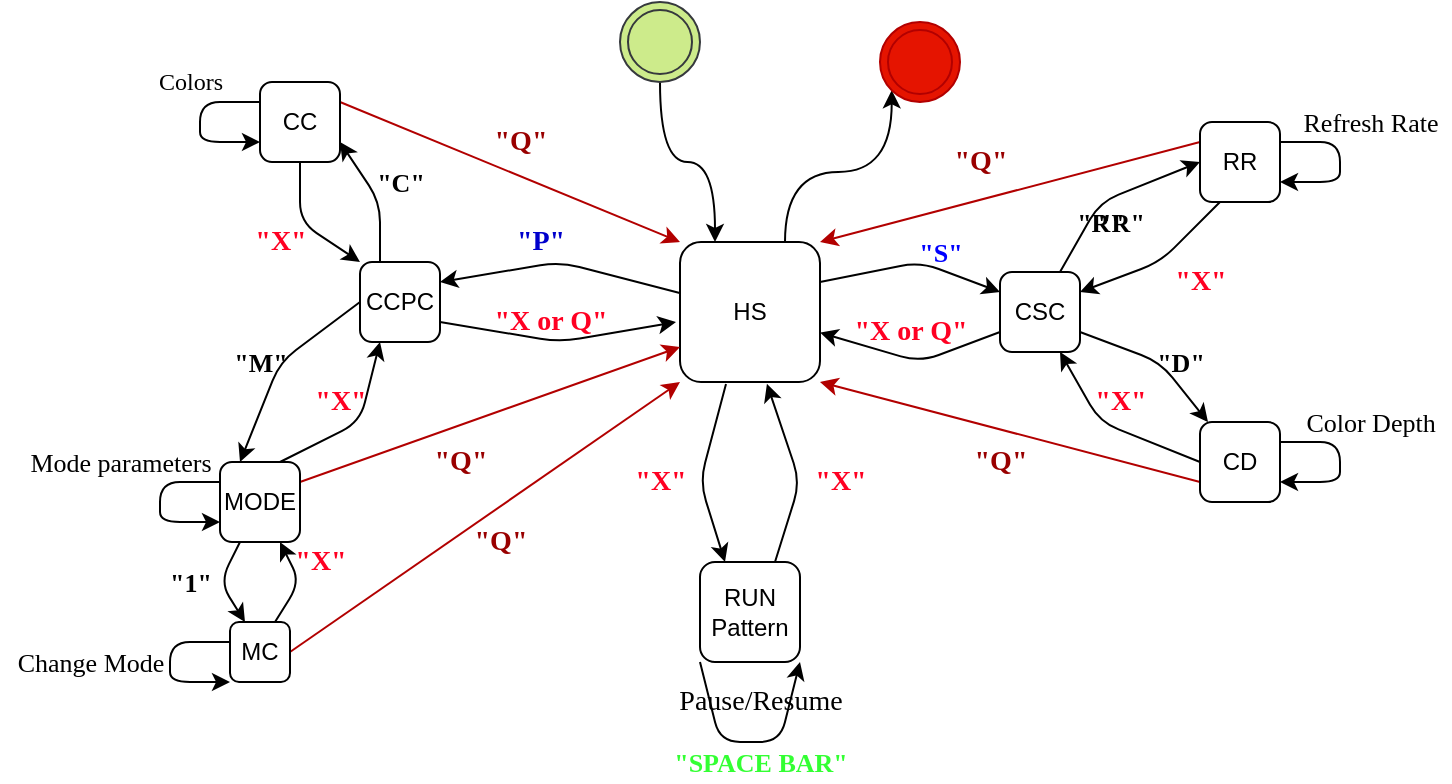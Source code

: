 <mxfile version="14.0.0" type="github" pages="3">
  <diagram id="KMENqYFub2aKkqoj55aV" name="Page-1">
    <mxGraphModel dx="1248" dy="717" grid="1" gridSize="10" guides="1" tooltips="1" connect="1" arrows="1" fold="1" page="1" pageScale="1" pageWidth="827" pageHeight="1169" math="0" shadow="0">
      <root>
        <mxCell id="0" />
        <mxCell id="1" parent="0" />
        <mxCell id="udsd9_pY-eEv8tuGQc4j-26" style="edgeStyle=none;rounded=1;orthogonalLoop=1;jettySize=auto;html=1;entryX=0;entryY=0.25;entryDx=0;entryDy=0;" edge="1" parent="1" target="udsd9_pY-eEv8tuGQc4j-3">
          <mxGeometry relative="1" as="geometry">
            <mxPoint x="460" y="320" as="sourcePoint" />
            <Array as="points">
              <mxPoint x="510" y="310" />
            </Array>
          </mxGeometry>
        </mxCell>
        <mxCell id="udsd9_pY-eEv8tuGQc4j-32" style="edgeStyle=none;rounded=1;orthogonalLoop=1;jettySize=auto;html=1;exitX=0;exitY=0.25;exitDx=0;exitDy=0;entryX=1;entryY=0;entryDx=0;entryDy=0;fillColor=#e51400;strokeColor=#B20000;" edge="1" parent="1" source="udsd9_pY-eEv8tuGQc4j-9" target="udsd9_pY-eEv8tuGQc4j-2">
          <mxGeometry relative="1" as="geometry" />
        </mxCell>
        <mxCell id="udsd9_pY-eEv8tuGQc4j-33" style="edgeStyle=none;rounded=1;orthogonalLoop=1;jettySize=auto;html=1;exitX=0;exitY=0.75;exitDx=0;exitDy=0;entryX=1;entryY=1;entryDx=0;entryDy=0;fillColor=#e51400;strokeColor=#B20000;" edge="1" parent="1" source="udsd9_pY-eEv8tuGQc4j-10" target="udsd9_pY-eEv8tuGQc4j-2">
          <mxGeometry relative="1" as="geometry" />
        </mxCell>
        <mxCell id="udsd9_pY-eEv8tuGQc4j-34" style="edgeStyle=none;rounded=1;orthogonalLoop=1;jettySize=auto;html=1;entryX=0.25;entryY=0;entryDx=0;entryDy=0;fillColor=#e51400;" edge="1" parent="1" target="udsd9_pY-eEv8tuGQc4j-5">
          <mxGeometry relative="1" as="geometry">
            <mxPoint x="413" y="371" as="sourcePoint" />
            <Array as="points">
              <mxPoint x="400" y="420" />
            </Array>
          </mxGeometry>
        </mxCell>
        <mxCell id="udsd9_pY-eEv8tuGQc4j-35" style="edgeStyle=none;rounded=1;orthogonalLoop=1;jettySize=auto;html=1;exitX=0.75;exitY=0;exitDx=0;exitDy=0;entryX=0.621;entryY=1.013;entryDx=0;entryDy=0;entryPerimeter=0;fillColor=#e51400;" edge="1" parent="1" source="udsd9_pY-eEv8tuGQc4j-5" target="udsd9_pY-eEv8tuGQc4j-2">
          <mxGeometry relative="1" as="geometry">
            <Array as="points">
              <mxPoint x="450" y="420" />
            </Array>
          </mxGeometry>
        </mxCell>
        <mxCell id="udsd9_pY-eEv8tuGQc4j-2" value="HS" style="whiteSpace=wrap;html=1;aspect=fixed;rounded=1;" vertex="1" parent="1">
          <mxGeometry x="390" y="300" width="70" height="70" as="geometry" />
        </mxCell>
        <mxCell id="udsd9_pY-eEv8tuGQc4j-27" style="edgeStyle=none;rounded=1;orthogonalLoop=1;jettySize=auto;html=1;exitX=0;exitY=0.75;exitDx=0;exitDy=0;" edge="1" parent="1" source="udsd9_pY-eEv8tuGQc4j-3" target="udsd9_pY-eEv8tuGQc4j-2">
          <mxGeometry relative="1" as="geometry">
            <Array as="points">
              <mxPoint x="510" y="360" />
            </Array>
          </mxGeometry>
        </mxCell>
        <mxCell id="udsd9_pY-eEv8tuGQc4j-28" style="edgeStyle=none;rounded=1;orthogonalLoop=1;jettySize=auto;html=1;exitX=0.75;exitY=0;exitDx=0;exitDy=0;entryX=0;entryY=0.5;entryDx=0;entryDy=0;" edge="1" parent="1" source="udsd9_pY-eEv8tuGQc4j-3" target="udsd9_pY-eEv8tuGQc4j-9">
          <mxGeometry relative="1" as="geometry">
            <Array as="points">
              <mxPoint x="600" y="280" />
            </Array>
          </mxGeometry>
        </mxCell>
        <mxCell id="udsd9_pY-eEv8tuGQc4j-29" style="edgeStyle=none;rounded=1;orthogonalLoop=1;jettySize=auto;html=1;exitX=0.25;exitY=1;exitDx=0;exitDy=0;entryX=1;entryY=0.25;entryDx=0;entryDy=0;" edge="1" parent="1" source="udsd9_pY-eEv8tuGQc4j-9" target="udsd9_pY-eEv8tuGQc4j-3">
          <mxGeometry relative="1" as="geometry">
            <Array as="points">
              <mxPoint x="630" y="310" />
            </Array>
          </mxGeometry>
        </mxCell>
        <mxCell id="udsd9_pY-eEv8tuGQc4j-30" style="edgeStyle=none;rounded=1;orthogonalLoop=1;jettySize=auto;html=1;exitX=1;exitY=0.75;exitDx=0;exitDy=0;" edge="1" parent="1" source="udsd9_pY-eEv8tuGQc4j-3" target="udsd9_pY-eEv8tuGQc4j-10">
          <mxGeometry relative="1" as="geometry">
            <Array as="points">
              <mxPoint x="630" y="360" />
            </Array>
          </mxGeometry>
        </mxCell>
        <mxCell id="udsd9_pY-eEv8tuGQc4j-31" style="edgeStyle=none;rounded=1;orthogonalLoop=1;jettySize=auto;html=1;exitX=0;exitY=0.5;exitDx=0;exitDy=0;entryX=0.75;entryY=1;entryDx=0;entryDy=0;" edge="1" parent="1" source="udsd9_pY-eEv8tuGQc4j-10" target="udsd9_pY-eEv8tuGQc4j-3">
          <mxGeometry relative="1" as="geometry">
            <Array as="points">
              <mxPoint x="600" y="390" />
            </Array>
          </mxGeometry>
        </mxCell>
        <mxCell id="udsd9_pY-eEv8tuGQc4j-3" value="CSC" style="whiteSpace=wrap;html=1;aspect=fixed;rounded=1;" vertex="1" parent="1">
          <mxGeometry x="550" y="315" width="40" height="40" as="geometry" />
        </mxCell>
        <mxCell id="udsd9_pY-eEv8tuGQc4j-16" style="edgeStyle=none;rounded=1;orthogonalLoop=1;jettySize=auto;html=1;exitX=0.25;exitY=0;exitDx=0;exitDy=0;entryX=1;entryY=0.75;entryDx=0;entryDy=0;" edge="1" parent="1" source="udsd9_pY-eEv8tuGQc4j-4" target="udsd9_pY-eEv8tuGQc4j-6">
          <mxGeometry relative="1" as="geometry">
            <Array as="points">
              <mxPoint x="240" y="280" />
            </Array>
          </mxGeometry>
        </mxCell>
        <mxCell id="udsd9_pY-eEv8tuGQc4j-20" style="edgeStyle=none;rounded=1;orthogonalLoop=1;jettySize=auto;html=1;exitX=0;exitY=0.5;exitDx=0;exitDy=0;entryX=0.25;entryY=0;entryDx=0;entryDy=0;" edge="1" parent="1" source="udsd9_pY-eEv8tuGQc4j-4" target="udsd9_pY-eEv8tuGQc4j-7">
          <mxGeometry relative="1" as="geometry">
            <Array as="points">
              <mxPoint x="190" y="360" />
            </Array>
          </mxGeometry>
        </mxCell>
        <mxCell id="udsd9_pY-eEv8tuGQc4j-4" value="CCPC" style="whiteSpace=wrap;html=1;aspect=fixed;rounded=1;" vertex="1" parent="1">
          <mxGeometry x="230" y="310" width="40" height="40" as="geometry" />
        </mxCell>
        <mxCell id="udsd9_pY-eEv8tuGQc4j-37" style="edgeStyle=none;rounded=1;orthogonalLoop=1;jettySize=auto;html=1;exitX=0;exitY=1;exitDx=0;exitDy=0;entryX=1;entryY=1;entryDx=0;entryDy=0;" edge="1" parent="1" source="udsd9_pY-eEv8tuGQc4j-5" target="udsd9_pY-eEv8tuGQc4j-5">
          <mxGeometry relative="1" as="geometry">
            <mxPoint x="440" y="510" as="targetPoint" />
            <Array as="points">
              <mxPoint x="410" y="550" />
              <mxPoint x="440" y="550" />
            </Array>
          </mxGeometry>
        </mxCell>
        <mxCell id="udsd9_pY-eEv8tuGQc4j-5" value="RUN&lt;br&gt;Pattern" style="whiteSpace=wrap;html=1;aspect=fixed;rounded=1;" vertex="1" parent="1">
          <mxGeometry x="400" y="460" width="50" height="50" as="geometry" />
        </mxCell>
        <mxCell id="udsd9_pY-eEv8tuGQc4j-17" style="edgeStyle=none;rounded=1;orthogonalLoop=1;jettySize=auto;html=1;exitX=0.5;exitY=1;exitDx=0;exitDy=0;entryX=0;entryY=0;entryDx=0;entryDy=0;" edge="1" parent="1" source="udsd9_pY-eEv8tuGQc4j-6" target="udsd9_pY-eEv8tuGQc4j-4">
          <mxGeometry relative="1" as="geometry">
            <Array as="points">
              <mxPoint x="200" y="290" />
            </Array>
          </mxGeometry>
        </mxCell>
        <mxCell id="udsd9_pY-eEv8tuGQc4j-18" style="edgeStyle=none;rounded=1;orthogonalLoop=1;jettySize=auto;html=1;exitX=1;exitY=0.25;exitDx=0;exitDy=0;entryX=0;entryY=0;entryDx=0;entryDy=0;fillColor=#e51400;strokeColor=#B20000;" edge="1" parent="1" source="udsd9_pY-eEv8tuGQc4j-6" target="udsd9_pY-eEv8tuGQc4j-2">
          <mxGeometry relative="1" as="geometry" />
        </mxCell>
        <mxCell id="udsd9_pY-eEv8tuGQc4j-6" value="CC" style="whiteSpace=wrap;html=1;aspect=fixed;rounded=1;" vertex="1" parent="1">
          <mxGeometry x="180" y="220" width="40" height="40" as="geometry" />
        </mxCell>
        <mxCell id="udsd9_pY-eEv8tuGQc4j-21" style="edgeStyle=none;rounded=1;orthogonalLoop=1;jettySize=auto;html=1;exitX=0.75;exitY=0;exitDx=0;exitDy=0;entryX=0.25;entryY=1;entryDx=0;entryDy=0;" edge="1" parent="1" source="udsd9_pY-eEv8tuGQc4j-7" target="udsd9_pY-eEv8tuGQc4j-4">
          <mxGeometry relative="1" as="geometry">
            <Array as="points">
              <mxPoint x="230" y="390" />
            </Array>
          </mxGeometry>
        </mxCell>
        <mxCell id="udsd9_pY-eEv8tuGQc4j-22" style="edgeStyle=none;rounded=1;orthogonalLoop=1;jettySize=auto;html=1;exitX=0.25;exitY=1;exitDx=0;exitDy=0;entryX=0.25;entryY=0;entryDx=0;entryDy=0;" edge="1" parent="1" source="udsd9_pY-eEv8tuGQc4j-7" target="udsd9_pY-eEv8tuGQc4j-8">
          <mxGeometry relative="1" as="geometry">
            <Array as="points">
              <mxPoint x="160" y="470" />
            </Array>
          </mxGeometry>
        </mxCell>
        <mxCell id="udsd9_pY-eEv8tuGQc4j-23" style="edgeStyle=none;rounded=1;orthogonalLoop=1;jettySize=auto;html=1;exitX=0.75;exitY=0;exitDx=0;exitDy=0;entryX=0.75;entryY=1;entryDx=0;entryDy=0;" edge="1" parent="1" source="udsd9_pY-eEv8tuGQc4j-8" target="udsd9_pY-eEv8tuGQc4j-7">
          <mxGeometry relative="1" as="geometry">
            <Array as="points">
              <mxPoint x="200" y="470" />
            </Array>
          </mxGeometry>
        </mxCell>
        <mxCell id="udsd9_pY-eEv8tuGQc4j-24" style="edgeStyle=none;rounded=1;orthogonalLoop=1;jettySize=auto;html=1;exitX=1;exitY=0.25;exitDx=0;exitDy=0;entryX=0;entryY=0.75;entryDx=0;entryDy=0;fillColor=#e51400;strokeColor=#B20000;" edge="1" parent="1" source="udsd9_pY-eEv8tuGQc4j-7" target="udsd9_pY-eEv8tuGQc4j-2">
          <mxGeometry relative="1" as="geometry" />
        </mxCell>
        <mxCell id="udsd9_pY-eEv8tuGQc4j-38" style="edgeStyle=none;rounded=1;orthogonalLoop=1;jettySize=auto;html=1;exitX=0;exitY=0.25;exitDx=0;exitDy=0;entryX=0;entryY=0.75;entryDx=0;entryDy=0;" edge="1" parent="1" source="udsd9_pY-eEv8tuGQc4j-7" target="udsd9_pY-eEv8tuGQc4j-7">
          <mxGeometry relative="1" as="geometry">
            <mxPoint x="130" y="460" as="targetPoint" />
            <Array as="points">
              <mxPoint x="130" y="420" />
              <mxPoint x="130" y="440" />
            </Array>
          </mxGeometry>
        </mxCell>
        <mxCell id="udsd9_pY-eEv8tuGQc4j-7" value="MODE" style="whiteSpace=wrap;html=1;aspect=fixed;rounded=1;" vertex="1" parent="1">
          <mxGeometry x="160" y="410" width="40" height="40" as="geometry" />
        </mxCell>
        <mxCell id="udsd9_pY-eEv8tuGQc4j-25" style="edgeStyle=none;rounded=1;orthogonalLoop=1;jettySize=auto;html=1;exitX=1;exitY=0.5;exitDx=0;exitDy=0;entryX=0;entryY=1;entryDx=0;entryDy=0;fillColor=#e51400;strokeColor=#B20000;" edge="1" parent="1" source="udsd9_pY-eEv8tuGQc4j-8" target="udsd9_pY-eEv8tuGQc4j-2">
          <mxGeometry relative="1" as="geometry" />
        </mxCell>
        <mxCell id="udsd9_pY-eEv8tuGQc4j-8" value="MC" style="whiteSpace=wrap;html=1;aspect=fixed;rounded=1;" vertex="1" parent="1">
          <mxGeometry x="165" y="490" width="30" height="30" as="geometry" />
        </mxCell>
        <mxCell id="udsd9_pY-eEv8tuGQc4j-43" style="edgeStyle=none;rounded=1;orthogonalLoop=1;jettySize=auto;html=1;exitX=1;exitY=0.25;exitDx=0;exitDy=0;entryX=1;entryY=0.75;entryDx=0;entryDy=0;" edge="1" parent="1" source="udsd9_pY-eEv8tuGQc4j-9" target="udsd9_pY-eEv8tuGQc4j-9">
          <mxGeometry relative="1" as="geometry">
            <mxPoint x="750" y="270" as="targetPoint" />
            <Array as="points">
              <mxPoint x="720" y="250" />
              <mxPoint x="720" y="270" />
            </Array>
          </mxGeometry>
        </mxCell>
        <mxCell id="udsd9_pY-eEv8tuGQc4j-9" value="RR" style="whiteSpace=wrap;html=1;aspect=fixed;rounded=1;" vertex="1" parent="1">
          <mxGeometry x="650" y="240" width="40" height="40" as="geometry" />
        </mxCell>
        <mxCell id="udsd9_pY-eEv8tuGQc4j-10" value="CD" style="whiteSpace=wrap;html=1;aspect=fixed;rounded=1;" vertex="1" parent="1">
          <mxGeometry x="650" y="390" width="40" height="40" as="geometry" />
        </mxCell>
        <mxCell id="udsd9_pY-eEv8tuGQc4j-13" value="" style="endArrow=classic;html=1;exitX=-0.002;exitY=0.364;exitDx=0;exitDy=0;entryX=1;entryY=0.25;entryDx=0;entryDy=0;exitPerimeter=0;" edge="1" parent="1" source="udsd9_pY-eEv8tuGQc4j-2" target="udsd9_pY-eEv8tuGQc4j-4">
          <mxGeometry width="50" height="50" relative="1" as="geometry">
            <mxPoint x="440" y="340" as="sourcePoint" />
            <mxPoint x="390" y="390" as="targetPoint" />
            <Array as="points">
              <mxPoint x="330" y="310" />
            </Array>
          </mxGeometry>
        </mxCell>
        <mxCell id="udsd9_pY-eEv8tuGQc4j-14" style="rounded=1;orthogonalLoop=1;jettySize=auto;html=1;elbow=vertical;exitX=1;exitY=0.75;exitDx=0;exitDy=0;" edge="1" parent="1" source="udsd9_pY-eEv8tuGQc4j-4">
          <mxGeometry relative="1" as="geometry">
            <mxPoint x="280" y="335" as="sourcePoint" />
            <mxPoint x="388" y="340" as="targetPoint" />
            <Array as="points">
              <mxPoint x="330" y="350" />
            </Array>
          </mxGeometry>
        </mxCell>
        <mxCell id="udsd9_pY-eEv8tuGQc4j-39" style="edgeStyle=none;rounded=1;orthogonalLoop=1;jettySize=auto;html=1;exitX=0;exitY=0.25;exitDx=0;exitDy=0;entryX=0;entryY=0.75;entryDx=0;entryDy=0;" edge="1" parent="1">
          <mxGeometry relative="1" as="geometry">
            <mxPoint x="180" y="250" as="targetPoint" />
            <mxPoint x="180" y="230" as="sourcePoint" />
            <Array as="points">
              <mxPoint x="150" y="230" />
              <mxPoint x="150" y="250" />
            </Array>
          </mxGeometry>
        </mxCell>
        <mxCell id="udsd9_pY-eEv8tuGQc4j-40" style="edgeStyle=none;rounded=1;orthogonalLoop=1;jettySize=auto;html=1;exitX=0;exitY=0.25;exitDx=0;exitDy=0;entryX=0;entryY=0.75;entryDx=0;entryDy=0;" edge="1" parent="1">
          <mxGeometry relative="1" as="geometry">
            <mxPoint x="165" y="520" as="targetPoint" />
            <mxPoint x="165" y="500" as="sourcePoint" />
            <Array as="points">
              <mxPoint x="135" y="500" />
              <mxPoint x="135" y="520" />
            </Array>
          </mxGeometry>
        </mxCell>
        <mxCell id="udsd9_pY-eEv8tuGQc4j-44" style="edgeStyle=none;rounded=1;orthogonalLoop=1;jettySize=auto;html=1;exitX=1;exitY=0.25;exitDx=0;exitDy=0;entryX=1;entryY=0.75;entryDx=0;entryDy=0;" edge="1" parent="1">
          <mxGeometry relative="1" as="geometry">
            <mxPoint x="690" y="420" as="targetPoint" />
            <mxPoint x="690" y="400" as="sourcePoint" />
            <Array as="points">
              <mxPoint x="720" y="400" />
              <mxPoint x="720" y="420" />
            </Array>
          </mxGeometry>
        </mxCell>
        <mxCell id="udsd9_pY-eEv8tuGQc4j-45" value="&lt;font color=&quot;#ff0022&quot; face=&quot;Times New Roman&quot; size=&quot;1&quot;&gt;&lt;b style=&quot;font-size: 14px&quot;&gt;&quot;X&quot;&lt;/b&gt;&lt;/font&gt;" style="text;html=1;align=center;verticalAlign=middle;resizable=0;points=[];autosize=1;" vertex="1" parent="1">
          <mxGeometry x="360" y="410" width="40" height="20" as="geometry" />
        </mxCell>
        <mxCell id="udsd9_pY-eEv8tuGQc4j-46" value="&lt;font color=&quot;#ff0022&quot; face=&quot;Times New Roman&quot; size=&quot;1&quot;&gt;&lt;b style=&quot;font-size: 14px&quot;&gt;&quot;X&quot;&lt;/b&gt;&lt;/font&gt;" style="text;html=1;align=center;verticalAlign=middle;resizable=0;points=[];autosize=1;" vertex="1" parent="1">
          <mxGeometry x="450" y="410" width="40" height="20" as="geometry" />
        </mxCell>
        <mxCell id="udsd9_pY-eEv8tuGQc4j-47" value="&lt;font face=&quot;Times New Roman&quot; style=&quot;font-size: 13px&quot; color=&quot;#33ff33&quot;&gt;&lt;b&gt;&quot;SPACE BAR&quot;&lt;/b&gt;&lt;/font&gt;" style="text;html=1;align=center;verticalAlign=middle;resizable=0;points=[];autosize=1;" vertex="1" parent="1">
          <mxGeometry x="380" y="550" width="100" height="20" as="geometry" />
        </mxCell>
        <mxCell id="udsd9_pY-eEv8tuGQc4j-48" value="&lt;font color=&quot;#ff0022&quot; face=&quot;Times New Roman&quot; size=&quot;1&quot;&gt;&lt;b style=&quot;font-size: 14px&quot;&gt;&quot;X&quot;&lt;/b&gt;&lt;/font&gt;" style="text;html=1;align=center;verticalAlign=middle;resizable=0;points=[];autosize=1;" vertex="1" parent="1">
          <mxGeometry x="170" y="290" width="40" height="20" as="geometry" />
        </mxCell>
        <mxCell id="udsd9_pY-eEv8tuGQc4j-49" value="&lt;font color=&quot;#ff0022&quot; face=&quot;Times New Roman&quot; size=&quot;1&quot;&gt;&lt;b style=&quot;font-size: 14px&quot;&gt;&quot;X&quot;&lt;/b&gt;&lt;/font&gt;" style="text;html=1;align=center;verticalAlign=middle;resizable=0;points=[];autosize=1;" vertex="1" parent="1">
          <mxGeometry x="200" y="370" width="40" height="20" as="geometry" />
        </mxCell>
        <mxCell id="udsd9_pY-eEv8tuGQc4j-50" value="&lt;font color=&quot;#ff0022&quot; face=&quot;Times New Roman&quot; size=&quot;1&quot;&gt;&lt;b style=&quot;font-size: 14px&quot;&gt;&quot;X&quot;&lt;/b&gt;&lt;/font&gt;" style="text;html=1;align=center;verticalAlign=middle;resizable=0;points=[];autosize=1;" vertex="1" parent="1">
          <mxGeometry x="190" y="450" width="40" height="20" as="geometry" />
        </mxCell>
        <mxCell id="udsd9_pY-eEv8tuGQc4j-51" value="&lt;font color=&quot;#ff0022&quot; face=&quot;Times New Roman&quot; size=&quot;1&quot;&gt;&lt;b style=&quot;font-size: 14px&quot;&gt;&quot;X&quot;&lt;/b&gt;&lt;/font&gt;" style="text;html=1;align=center;verticalAlign=middle;resizable=0;points=[];autosize=1;" vertex="1" parent="1">
          <mxGeometry x="590" y="370" width="40" height="20" as="geometry" />
        </mxCell>
        <mxCell id="udsd9_pY-eEv8tuGQc4j-52" value="&lt;font color=&quot;#ff0022&quot; face=&quot;Times New Roman&quot; size=&quot;1&quot;&gt;&lt;b style=&quot;font-size: 14px&quot;&gt;&quot;X&quot;&lt;/b&gt;&lt;/font&gt;" style="text;html=1;align=center;verticalAlign=middle;resizable=0;points=[];autosize=1;" vertex="1" parent="1">
          <mxGeometry x="630" y="310" width="40" height="20" as="geometry" />
        </mxCell>
        <mxCell id="udsd9_pY-eEv8tuGQc4j-53" value="&lt;font face=&quot;Times New Roman&quot; size=&quot;1&quot; color=&quot;#0000cc&quot;&gt;&lt;b style=&quot;font-size: 14px&quot;&gt;&quot;P&quot;&lt;/b&gt;&lt;/font&gt;" style="text;html=1;align=center;verticalAlign=middle;resizable=0;points=[];autosize=1;" vertex="1" parent="1">
          <mxGeometry x="300" y="290" width="40" height="20" as="geometry" />
        </mxCell>
        <mxCell id="udsd9_pY-eEv8tuGQc4j-54" value="&lt;font color=&quot;#ff0022&quot; face=&quot;Times New Roman&quot; size=&quot;1&quot;&gt;&lt;b style=&quot;font-size: 14px&quot;&gt;&quot;X or Q&quot;&lt;/b&gt;&lt;/font&gt;" style="text;html=1;align=center;verticalAlign=middle;resizable=0;points=[];autosize=1;" vertex="1" parent="1">
          <mxGeometry x="290" y="330" width="70" height="20" as="geometry" />
        </mxCell>
        <mxCell id="udsd9_pY-eEv8tuGQc4j-55" value="&lt;font style=&quot;font-size: 14px&quot; face=&quot;Times New Roman&quot; color=&quot;#990000&quot;&gt;&lt;b&gt;&quot;Q&quot;&lt;/b&gt;&lt;/font&gt;" style="text;html=1;align=center;verticalAlign=middle;resizable=0;points=[];autosize=1;" vertex="1" parent="1">
          <mxGeometry x="290" y="240" width="40" height="20" as="geometry" />
        </mxCell>
        <mxCell id="udsd9_pY-eEv8tuGQc4j-56" value="&lt;font style=&quot;font-size: 14px&quot; face=&quot;Times New Roman&quot; color=&quot;#990000&quot;&gt;&lt;b&gt;&quot;Q&quot;&lt;/b&gt;&lt;/font&gt;" style="text;html=1;align=center;verticalAlign=middle;resizable=0;points=[];autosize=1;" vertex="1" parent="1">
          <mxGeometry x="280" y="440" width="40" height="20" as="geometry" />
        </mxCell>
        <mxCell id="udsd9_pY-eEv8tuGQc4j-57" value="&lt;font style=&quot;font-size: 14px&quot; face=&quot;Times New Roman&quot; color=&quot;#990000&quot;&gt;&lt;b&gt;&quot;Q&quot;&lt;/b&gt;&lt;/font&gt;" style="text;html=1;align=center;verticalAlign=middle;resizable=0;points=[];autosize=1;" vertex="1" parent="1">
          <mxGeometry x="260" y="400" width="40" height="20" as="geometry" />
        </mxCell>
        <mxCell id="udsd9_pY-eEv8tuGQc4j-58" value="&lt;font style=&quot;font-size: 14px&quot; face=&quot;Times New Roman&quot; color=&quot;#990000&quot;&gt;&lt;b&gt;&quot;Q&quot;&lt;/b&gt;&lt;/font&gt;" style="text;html=1;align=center;verticalAlign=middle;resizable=0;points=[];autosize=1;" vertex="1" parent="1">
          <mxGeometry x="520" y="250" width="40" height="20" as="geometry" />
        </mxCell>
        <mxCell id="udsd9_pY-eEv8tuGQc4j-60" value="&lt;font style=&quot;font-size: 14px&quot; face=&quot;Times New Roman&quot; color=&quot;#990000&quot;&gt;&lt;b&gt;&quot;Q&quot;&lt;/b&gt;&lt;/font&gt;" style="text;html=1;align=center;verticalAlign=middle;resizable=0;points=[];autosize=1;" vertex="1" parent="1">
          <mxGeometry x="530" y="400" width="40" height="20" as="geometry" />
        </mxCell>
        <mxCell id="udsd9_pY-eEv8tuGQc4j-61" value="&lt;font face=&quot;Times New Roman&quot; style=&quot;font-size: 13px&quot;&gt;Refresh Rate&lt;/font&gt;" style="text;html=1;align=center;verticalAlign=middle;resizable=0;points=[];autosize=1;" vertex="1" parent="1">
          <mxGeometry x="695" y="230" width="80" height="20" as="geometry" />
        </mxCell>
        <mxCell id="udsd9_pY-eEv8tuGQc4j-62" value="&lt;font style=&quot;font-size: 13px&quot; face=&quot;Times New Roman&quot;&gt;Color Depth&lt;/font&gt;" style="text;html=1;align=center;verticalAlign=middle;resizable=0;points=[];autosize=1;" vertex="1" parent="1">
          <mxGeometry x="695" y="380" width="80" height="20" as="geometry" />
        </mxCell>
        <mxCell id="udsd9_pY-eEv8tuGQc4j-63" value="&lt;font face=&quot;Times New Roman&quot;&gt;Colors&lt;/font&gt;" style="text;html=1;align=center;verticalAlign=middle;resizable=0;points=[];autosize=1;" vertex="1" parent="1">
          <mxGeometry x="120" y="210" width="50" height="20" as="geometry" />
        </mxCell>
        <mxCell id="udsd9_pY-eEv8tuGQc4j-64" value="&lt;font style=&quot;font-size: 13px&quot; face=&quot;Times New Roman&quot;&gt;Mode parameters&lt;/font&gt;" style="text;html=1;align=center;verticalAlign=middle;resizable=0;points=[];autosize=1;" vertex="1" parent="1">
          <mxGeometry x="55" y="400" width="110" height="20" as="geometry" />
        </mxCell>
        <mxCell id="udsd9_pY-eEv8tuGQc4j-65" value="&lt;font face=&quot;Times New Roman&quot; style=&quot;font-size: 13px&quot;&gt;Change Mode&lt;/font&gt;" style="text;html=1;align=center;verticalAlign=middle;resizable=0;points=[];autosize=1;" vertex="1" parent="1">
          <mxGeometry x="50" y="500" width="90" height="20" as="geometry" />
        </mxCell>
        <mxCell id="udsd9_pY-eEv8tuGQc4j-68" style="edgeStyle=orthogonalEdgeStyle;rounded=1;orthogonalLoop=1;jettySize=auto;html=1;exitX=0.5;exitY=1;exitDx=0;exitDy=0;entryX=0.25;entryY=0;entryDx=0;entryDy=0;strokeColor=#000000;curved=1;" edge="1" parent="1" source="udsd9_pY-eEv8tuGQc4j-66" target="udsd9_pY-eEv8tuGQc4j-2">
          <mxGeometry relative="1" as="geometry" />
        </mxCell>
        <mxCell id="udsd9_pY-eEv8tuGQc4j-66" value="" style="ellipse;shape=doubleEllipse;whiteSpace=wrap;html=1;aspect=fixed;rounded=1;fillColor=#cdeb8b;strokeColor=#36393d;" vertex="1" parent="1">
          <mxGeometry x="360" y="180" width="40" height="40" as="geometry" />
        </mxCell>
        <mxCell id="udsd9_pY-eEv8tuGQc4j-69" style="edgeStyle=orthogonalEdgeStyle;curved=1;rounded=1;orthogonalLoop=1;jettySize=auto;html=1;exitX=0.75;exitY=0;exitDx=0;exitDy=0;entryX=0;entryY=1;entryDx=0;entryDy=0;strokeColor=#000000;" edge="1" parent="1" source="udsd9_pY-eEv8tuGQc4j-2" target="udsd9_pY-eEv8tuGQc4j-67">
          <mxGeometry relative="1" as="geometry" />
        </mxCell>
        <mxCell id="udsd9_pY-eEv8tuGQc4j-67" value="" style="ellipse;shape=doubleEllipse;whiteSpace=wrap;html=1;aspect=fixed;rounded=1;fillColor=#e51400;strokeColor=#B20000;fontColor=#ffffff;" vertex="1" parent="1">
          <mxGeometry x="490" y="190" width="40" height="40" as="geometry" />
        </mxCell>
        <mxCell id="udsd9_pY-eEv8tuGQc4j-70" value="&lt;b&gt;&lt;font face=&quot;Times New Roman&quot; style=&quot;font-size: 13px&quot; color=&quot;#0000ff&quot;&gt;&quot;S&quot;&lt;/font&gt;&lt;/b&gt;" style="text;html=1;align=center;verticalAlign=middle;resizable=0;points=[];autosize=1;" vertex="1" parent="1">
          <mxGeometry x="500" y="295" width="40" height="20" as="geometry" />
        </mxCell>
        <mxCell id="udsd9_pY-eEv8tuGQc4j-71" value="&lt;font color=&quot;#ff0022&quot; face=&quot;Times New Roman&quot; size=&quot;1&quot;&gt;&lt;b style=&quot;font-size: 14px&quot;&gt;&quot;X or Q&quot;&lt;/b&gt;&lt;/font&gt;" style="text;html=1;align=center;verticalAlign=middle;resizable=0;points=[];autosize=1;" vertex="1" parent="1">
          <mxGeometry x="470" y="335" width="70" height="20" as="geometry" />
        </mxCell>
        <mxCell id="udsd9_pY-eEv8tuGQc4j-72" value="&lt;b&gt;&lt;font face=&quot;Times New Roman&quot; style=&quot;font-size: 13px&quot;&gt;&quot;R&quot;&lt;/font&gt;&lt;/b&gt;" style="text;html=1;align=center;verticalAlign=middle;resizable=0;points=[];autosize=1;" vertex="1" parent="1">
          <mxGeometry x="590" y="280" width="40" height="20" as="geometry" />
        </mxCell>
        <mxCell id="udsd9_pY-eEv8tuGQc4j-74" value="&lt;b&gt;&lt;font face=&quot;Times New Roman&quot; style=&quot;font-size: 13px&quot;&gt;&quot;D&quot;&lt;/font&gt;&lt;/b&gt;" style="text;html=1;align=center;verticalAlign=middle;resizable=0;points=[];autosize=1;" vertex="1" parent="1">
          <mxGeometry x="620" y="350" width="40" height="20" as="geometry" />
        </mxCell>
        <mxCell id="udsd9_pY-eEv8tuGQc4j-75" value="&lt;b&gt;&lt;font face=&quot;Times New Roman&quot; style=&quot;font-size: 13px&quot;&gt;&quot;R&quot;&lt;/font&gt;&lt;/b&gt;" style="text;html=1;align=center;verticalAlign=middle;resizable=0;points=[];autosize=1;" vertex="1" parent="1">
          <mxGeometry x="580" y="280" width="40" height="20" as="geometry" />
        </mxCell>
        <mxCell id="udsd9_pY-eEv8tuGQc4j-76" value="&lt;b&gt;&lt;font face=&quot;Times New Roman&quot; style=&quot;font-size: 13px&quot;&gt;&quot;C&quot;&lt;/font&gt;&lt;/b&gt;" style="text;html=1;align=center;verticalAlign=middle;resizable=0;points=[];autosize=1;" vertex="1" parent="1">
          <mxGeometry x="230" y="260" width="40" height="20" as="geometry" />
        </mxCell>
        <mxCell id="udsd9_pY-eEv8tuGQc4j-77" value="&lt;b&gt;&lt;font face=&quot;Times New Roman&quot; style=&quot;font-size: 13px&quot;&gt;&quot;M&quot;&lt;/font&gt;&lt;/b&gt;" style="text;html=1;align=center;verticalAlign=middle;resizable=0;points=[];autosize=1;" vertex="1" parent="1">
          <mxGeometry x="160" y="350" width="40" height="20" as="geometry" />
        </mxCell>
        <mxCell id="udsd9_pY-eEv8tuGQc4j-78" value="&lt;b&gt;&lt;font face=&quot;Times New Roman&quot; style=&quot;font-size: 13px&quot;&gt;&quot;1&quot;&lt;/font&gt;&lt;/b&gt;" style="text;html=1;align=center;verticalAlign=middle;resizable=0;points=[];autosize=1;" vertex="1" parent="1">
          <mxGeometry x="125" y="460" width="40" height="20" as="geometry" />
        </mxCell>
        <mxCell id="udsd9_pY-eEv8tuGQc4j-79" value="&lt;font face=&quot;Times New Roman&quot; style=&quot;font-size: 14px&quot;&gt;Pause/Resume&lt;/font&gt;" style="text;html=1;align=center;verticalAlign=middle;resizable=0;points=[];autosize=1;" vertex="1" parent="1">
          <mxGeometry x="380" y="520" width="100" height="20" as="geometry" />
        </mxCell>
      </root>
    </mxGraphModel>
  </diagram>
  <diagram id="WGxKFKc59wXXaIES8T1c" name="Page-2">
    <mxGraphModel dx="1248" dy="717" grid="1" gridSize="10" guides="1" tooltips="1" connect="1" arrows="1" fold="1" page="1" pageScale="1" pageWidth="827" pageHeight="1169" math="0" shadow="0">
      <root>
        <mxCell id="8pjRHUa_SHSxxoDWagVZ-0" />
        <mxCell id="8pjRHUa_SHSxxoDWagVZ-1" parent="8pjRHUa_SHSxxoDWagVZ-0" />
        <mxCell id="8pjRHUa_SHSxxoDWagVZ-4" style="edgeStyle=orthogonalEdgeStyle;curved=1;rounded=1;orthogonalLoop=1;jettySize=auto;html=1;exitX=0.5;exitY=1;exitDx=0;exitDy=0;strokeColor=#000000;" edge="1" parent="8pjRHUa_SHSxxoDWagVZ-1" source="8pjRHUa_SHSxxoDWagVZ-2" target="8pjRHUa_SHSxxoDWagVZ-3">
          <mxGeometry relative="1" as="geometry" />
        </mxCell>
        <mxCell id="8pjRHUa_SHSxxoDWagVZ-2" value="&lt;b&gt;&lt;font face=&quot;Times New Roman&quot; style=&quot;font-size: 14px&quot;&gt;START&lt;/font&gt;&lt;/b&gt;" style="ellipse;whiteSpace=wrap;html=1;rounded=1;" vertex="1" parent="8pjRHUa_SHSxxoDWagVZ-1">
          <mxGeometry x="320" y="80" width="120" height="50" as="geometry" />
        </mxCell>
        <mxCell id="8pjRHUa_SHSxxoDWagVZ-6" style="edgeStyle=orthogonalEdgeStyle;curved=1;rounded=1;orthogonalLoop=1;jettySize=auto;html=1;exitX=0.5;exitY=1;exitDx=0;exitDy=0;entryX=0.5;entryY=0;entryDx=0;entryDy=0;strokeColor=#000000;" edge="1" parent="8pjRHUa_SHSxxoDWagVZ-1" source="8pjRHUa_SHSxxoDWagVZ-3" target="8pjRHUa_SHSxxoDWagVZ-5">
          <mxGeometry relative="1" as="geometry" />
        </mxCell>
        <mxCell id="8pjRHUa_SHSxxoDWagVZ-3" value="&lt;font face=&quot;Times New Roman&quot; style=&quot;font-size: 14px&quot;&gt;CHECK MASTER/SLAVE CONFIGURATION JUMPER&lt;/font&gt;" style="rounded=1;whiteSpace=wrap;html=1;" vertex="1" parent="8pjRHUa_SHSxxoDWagVZ-1">
          <mxGeometry x="320" y="170" width="120" height="70" as="geometry" />
        </mxCell>
        <mxCell id="8pjRHUa_SHSxxoDWagVZ-9" style="edgeStyle=orthogonalEdgeStyle;curved=1;rounded=1;orthogonalLoop=1;jettySize=auto;html=1;exitX=0.5;exitY=1;exitDx=0;exitDy=0;strokeColor=#000000;" edge="1" parent="8pjRHUa_SHSxxoDWagVZ-1" source="8pjRHUa_SHSxxoDWagVZ-5" target="8pjRHUa_SHSxxoDWagVZ-7">
          <mxGeometry relative="1" as="geometry" />
        </mxCell>
        <mxCell id="8pjRHUa_SHSxxoDWagVZ-10" style="edgeStyle=orthogonalEdgeStyle;rounded=1;orthogonalLoop=1;jettySize=auto;html=1;exitX=1;exitY=0.5;exitDx=0;exitDy=0;entryX=0.589;entryY=0.03;entryDx=0;entryDy=0;entryPerimeter=0;strokeColor=#000000;" edge="1" parent="8pjRHUa_SHSxxoDWagVZ-1" source="8pjRHUa_SHSxxoDWagVZ-5" target="8pjRHUa_SHSxxoDWagVZ-8">
          <mxGeometry relative="1" as="geometry" />
        </mxCell>
        <mxCell id="8pjRHUa_SHSxxoDWagVZ-5" value="IF JUMPER CONFIGURED" style="rhombus;whiteSpace=wrap;html=1;rounded=0;" vertex="1" parent="8pjRHUa_SHSxxoDWagVZ-1">
          <mxGeometry x="325" y="270" width="110" height="100" as="geometry" />
        </mxCell>
        <mxCell id="8pjRHUa_SHSxxoDWagVZ-7" value="START AS SLAVE" style="rounded=1;whiteSpace=wrap;html=1;" vertex="1" parent="8pjRHUa_SHSxxoDWagVZ-1">
          <mxGeometry x="320" y="420" width="120" height="60" as="geometry" />
        </mxCell>
        <mxCell id="8pjRHUa_SHSxxoDWagVZ-8" value="START AS MASTER" style="rounded=1;whiteSpace=wrap;html=1;" vertex="1" parent="8pjRHUa_SHSxxoDWagVZ-1">
          <mxGeometry x="520" y="420" width="120" height="60" as="geometry" />
        </mxCell>
      </root>
    </mxGraphModel>
  </diagram>
  <diagram id="YCOpnGT8ZExyeJ_AMXMT" name="Page-3">
    <mxGraphModel dx="1248" dy="717" grid="1" gridSize="10" guides="1" tooltips="1" connect="1" arrows="1" fold="1" page="1" pageScale="1" pageWidth="827" pageHeight="1169" math="0" shadow="0">
      <root>
        <mxCell id="RTwTuETlYh8GGEDQ_mnh-0" />
        <mxCell id="RTwTuETlYh8GGEDQ_mnh-1" parent="RTwTuETlYh8GGEDQ_mnh-0" />
        <mxCell id="RTwTuETlYh8GGEDQ_mnh-4" style="edgeStyle=orthogonalEdgeStyle;rounded=1;orthogonalLoop=1;jettySize=auto;html=1;exitX=0.5;exitY=1;exitDx=0;exitDy=0;entryX=0.5;entryY=0;entryDx=0;entryDy=0;strokeColor=#000000;" edge="1" parent="RTwTuETlYh8GGEDQ_mnh-1" source="RTwTuETlYh8GGEDQ_mnh-2" target="RTwTuETlYh8GGEDQ_mnh-3">
          <mxGeometry relative="1" as="geometry" />
        </mxCell>
        <mxCell id="RTwTuETlYh8GGEDQ_mnh-2" value="&lt;b&gt;&lt;font face=&quot;Times New Roman&quot; style=&quot;font-size: 14px&quot;&gt;START&lt;/font&gt;&lt;/b&gt; AS MASTER" style="ellipse;whiteSpace=wrap;html=1;rounded=0;" vertex="1" parent="RTwTuETlYh8GGEDQ_mnh-1">
          <mxGeometry x="330" y="80" width="110" height="50" as="geometry" />
        </mxCell>
        <mxCell id="RTwTuETlYh8GGEDQ_mnh-6" style="edgeStyle=orthogonalEdgeStyle;rounded=1;orthogonalLoop=1;jettySize=auto;html=1;exitX=0.5;exitY=1;exitDx=0;exitDy=0;entryX=0.5;entryY=0;entryDx=0;entryDy=0;strokeColor=#000000;" edge="1" parent="RTwTuETlYh8GGEDQ_mnh-1" source="RTwTuETlYh8GGEDQ_mnh-3" target="RTwTuETlYh8GGEDQ_mnh-5">
          <mxGeometry relative="1" as="geometry" />
        </mxCell>
        <mxCell id="RTwTuETlYh8GGEDQ_mnh-3" value="&lt;font face=&quot;Times New Roman&quot; size=&quot;1&quot;&gt;&lt;span style=&quot;font-size: 13px&quot;&gt;INITIALIZE RGB LED&lt;/span&gt;&lt;/font&gt;" style="rounded=1;whiteSpace=wrap;html=1;" vertex="1" parent="RTwTuETlYh8GGEDQ_mnh-1">
          <mxGeometry x="325" y="150" width="120" height="60" as="geometry" />
        </mxCell>
        <mxCell id="RTwTuETlYh8GGEDQ_mnh-8" style="edgeStyle=orthogonalEdgeStyle;rounded=1;orthogonalLoop=1;jettySize=auto;html=1;exitX=0.5;exitY=1;exitDx=0;exitDy=0;strokeColor=#000000;" edge="1" parent="RTwTuETlYh8GGEDQ_mnh-1" source="RTwTuETlYh8GGEDQ_mnh-5" target="RTwTuETlYh8GGEDQ_mnh-7">
          <mxGeometry relative="1" as="geometry" />
        </mxCell>
        <mxCell id="RTwTuETlYh8GGEDQ_mnh-5" value="&lt;font face=&quot;Times New Roman&quot; style=&quot;font-size: 12px&quot;&gt;CONFIGUARTION = DEFAULT CONFIGURATION&lt;/font&gt;" style="rounded=1;whiteSpace=wrap;html=1;" vertex="1" parent="RTwTuETlYh8GGEDQ_mnh-1">
          <mxGeometry x="325" y="230" width="120" height="60" as="geometry" />
        </mxCell>
        <mxCell id="RTwTuETlYh8GGEDQ_mnh-10" style="edgeStyle=orthogonalEdgeStyle;rounded=1;orthogonalLoop=1;jettySize=auto;html=1;exitX=0.5;exitY=1;exitDx=0;exitDy=0;strokeColor=#000000;" edge="1" parent="RTwTuETlYh8GGEDQ_mnh-1" source="RTwTuETlYh8GGEDQ_mnh-7" target="RTwTuETlYh8GGEDQ_mnh-9">
          <mxGeometry relative="1" as="geometry" />
        </mxCell>
        <mxCell id="RTwTuETlYh8GGEDQ_mnh-7" value="&lt;font face=&quot;Times New Roman&quot; style=&quot;font-size: 14px&quot;&gt;Send Configuration&lt;br&gt;&amp;nbsp;to slave&lt;/font&gt;" style="shape=step;perimeter=stepPerimeter;whiteSpace=wrap;html=1;fixedSize=1;rounded=0;" vertex="1" parent="RTwTuETlYh8GGEDQ_mnh-1">
          <mxGeometry x="305" y="310" width="160" height="50" as="geometry" />
        </mxCell>
        <mxCell id="RTwTuETlYh8GGEDQ_mnh-12" style="edgeStyle=orthogonalEdgeStyle;rounded=1;orthogonalLoop=1;jettySize=auto;html=1;exitX=0.5;exitY=1;exitDx=0;exitDy=0;entryX=0.5;entryY=0;entryDx=0;entryDy=0;strokeColor=#000000;" edge="1" parent="RTwTuETlYh8GGEDQ_mnh-1" source="RTwTuETlYh8GGEDQ_mnh-9" target="RTwTuETlYh8GGEDQ_mnh-11">
          <mxGeometry relative="1" as="geometry" />
        </mxCell>
        <mxCell id="RTwTuETlYh8GGEDQ_mnh-9" value="HOMESCREEN" style="rounded=1;whiteSpace=wrap;html=1;" vertex="1" parent="RTwTuETlYh8GGEDQ_mnh-1">
          <mxGeometry x="325" y="390" width="120" height="30" as="geometry" />
        </mxCell>
        <mxCell id="RTwTuETlYh8GGEDQ_mnh-14" style="edgeStyle=orthogonalEdgeStyle;rounded=1;orthogonalLoop=1;jettySize=auto;html=1;exitX=0.5;exitY=1;exitDx=0;exitDy=0;entryX=0.5;entryY=0;entryDx=0;entryDy=0;strokeColor=#000000;" edge="1" parent="RTwTuETlYh8GGEDQ_mnh-1" source="RTwTuETlYh8GGEDQ_mnh-11" target="RTwTuETlYh8GGEDQ_mnh-13">
          <mxGeometry relative="1" as="geometry" />
        </mxCell>
        <mxCell id="RTwTuETlYh8GGEDQ_mnh-11" value="&lt;font face=&quot;Times New Roman&quot; style=&quot;font-size: 14px&quot;&gt;Is Change configurations?&lt;/font&gt;" style="rhombus;whiteSpace=wrap;html=1;rounded=0;" vertex="1" parent="RTwTuETlYh8GGEDQ_mnh-1">
          <mxGeometry x="325" y="440" width="120" height="110" as="geometry" />
        </mxCell>
        <mxCell id="RTwTuETlYh8GGEDQ_mnh-16" style="edgeStyle=orthogonalEdgeStyle;rounded=1;orthogonalLoop=1;jettySize=auto;html=1;exitX=0.5;exitY=1;exitDx=0;exitDy=0;entryX=0.5;entryY=0;entryDx=0;entryDy=0;strokeColor=#000000;" edge="1" parent="RTwTuETlYh8GGEDQ_mnh-1" source="RTwTuETlYh8GGEDQ_mnh-13" target="RTwTuETlYh8GGEDQ_mnh-15">
          <mxGeometry relative="1" as="geometry" />
        </mxCell>
        <mxCell id="RTwTuETlYh8GGEDQ_mnh-13" value="&lt;font face=&quot;Times New Roman&quot; style=&quot;font-size: 14px&quot;&gt;Change Configuration interface&lt;/font&gt;" style="rounded=1;whiteSpace=wrap;html=1;" vertex="1" parent="RTwTuETlYh8GGEDQ_mnh-1">
          <mxGeometry x="325" y="585" width="120" height="60" as="geometry" />
        </mxCell>
        <mxCell id="RTwTuETlYh8GGEDQ_mnh-15" value="&lt;font face=&quot;Times New Roman&quot; style=&quot;font-size: 14px&quot;&gt;Send NEW &lt;br&gt;Configuration&lt;br&gt;&amp;nbsp;to slave&lt;/font&gt;" style="shape=step;perimeter=stepPerimeter;whiteSpace=wrap;html=1;fixedSize=1;rounded=0;" vertex="1" parent="RTwTuETlYh8GGEDQ_mnh-1">
          <mxGeometry x="305" y="680" width="160" height="50" as="geometry" />
        </mxCell>
      </root>
    </mxGraphModel>
  </diagram>
</mxfile>
